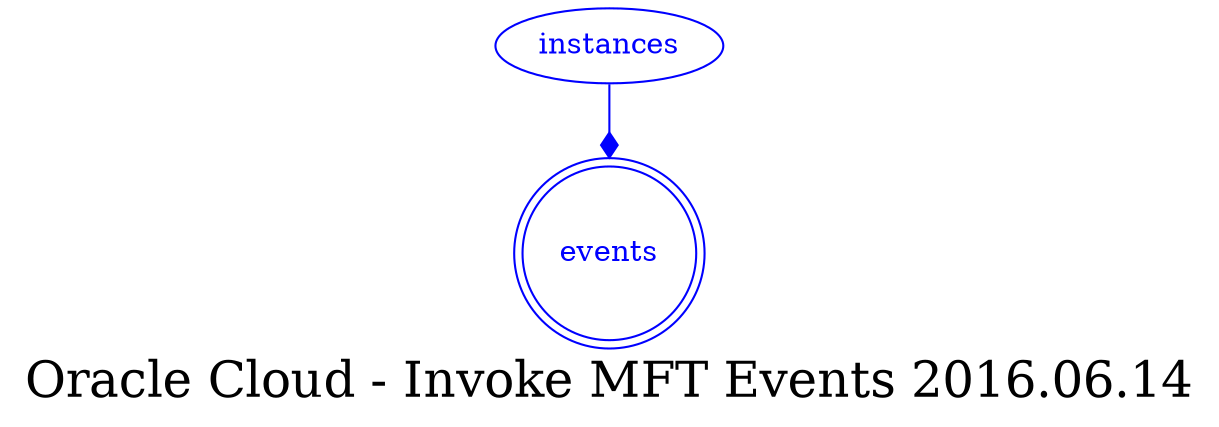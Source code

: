 digraph LexiconGraph {
graph[label="Oracle Cloud - Invoke MFT Events 2016.06.14", fontsize=24]
splines=true
"events" [color=blue, fontcolor=blue, shape=doublecircle]
"instances" -> "events" [color=blue, fontcolor=blue, arrowhead=diamond, arrowtail=none]
"instances" [color=blue, fontcolor=blue, shape=ellipse]
}
